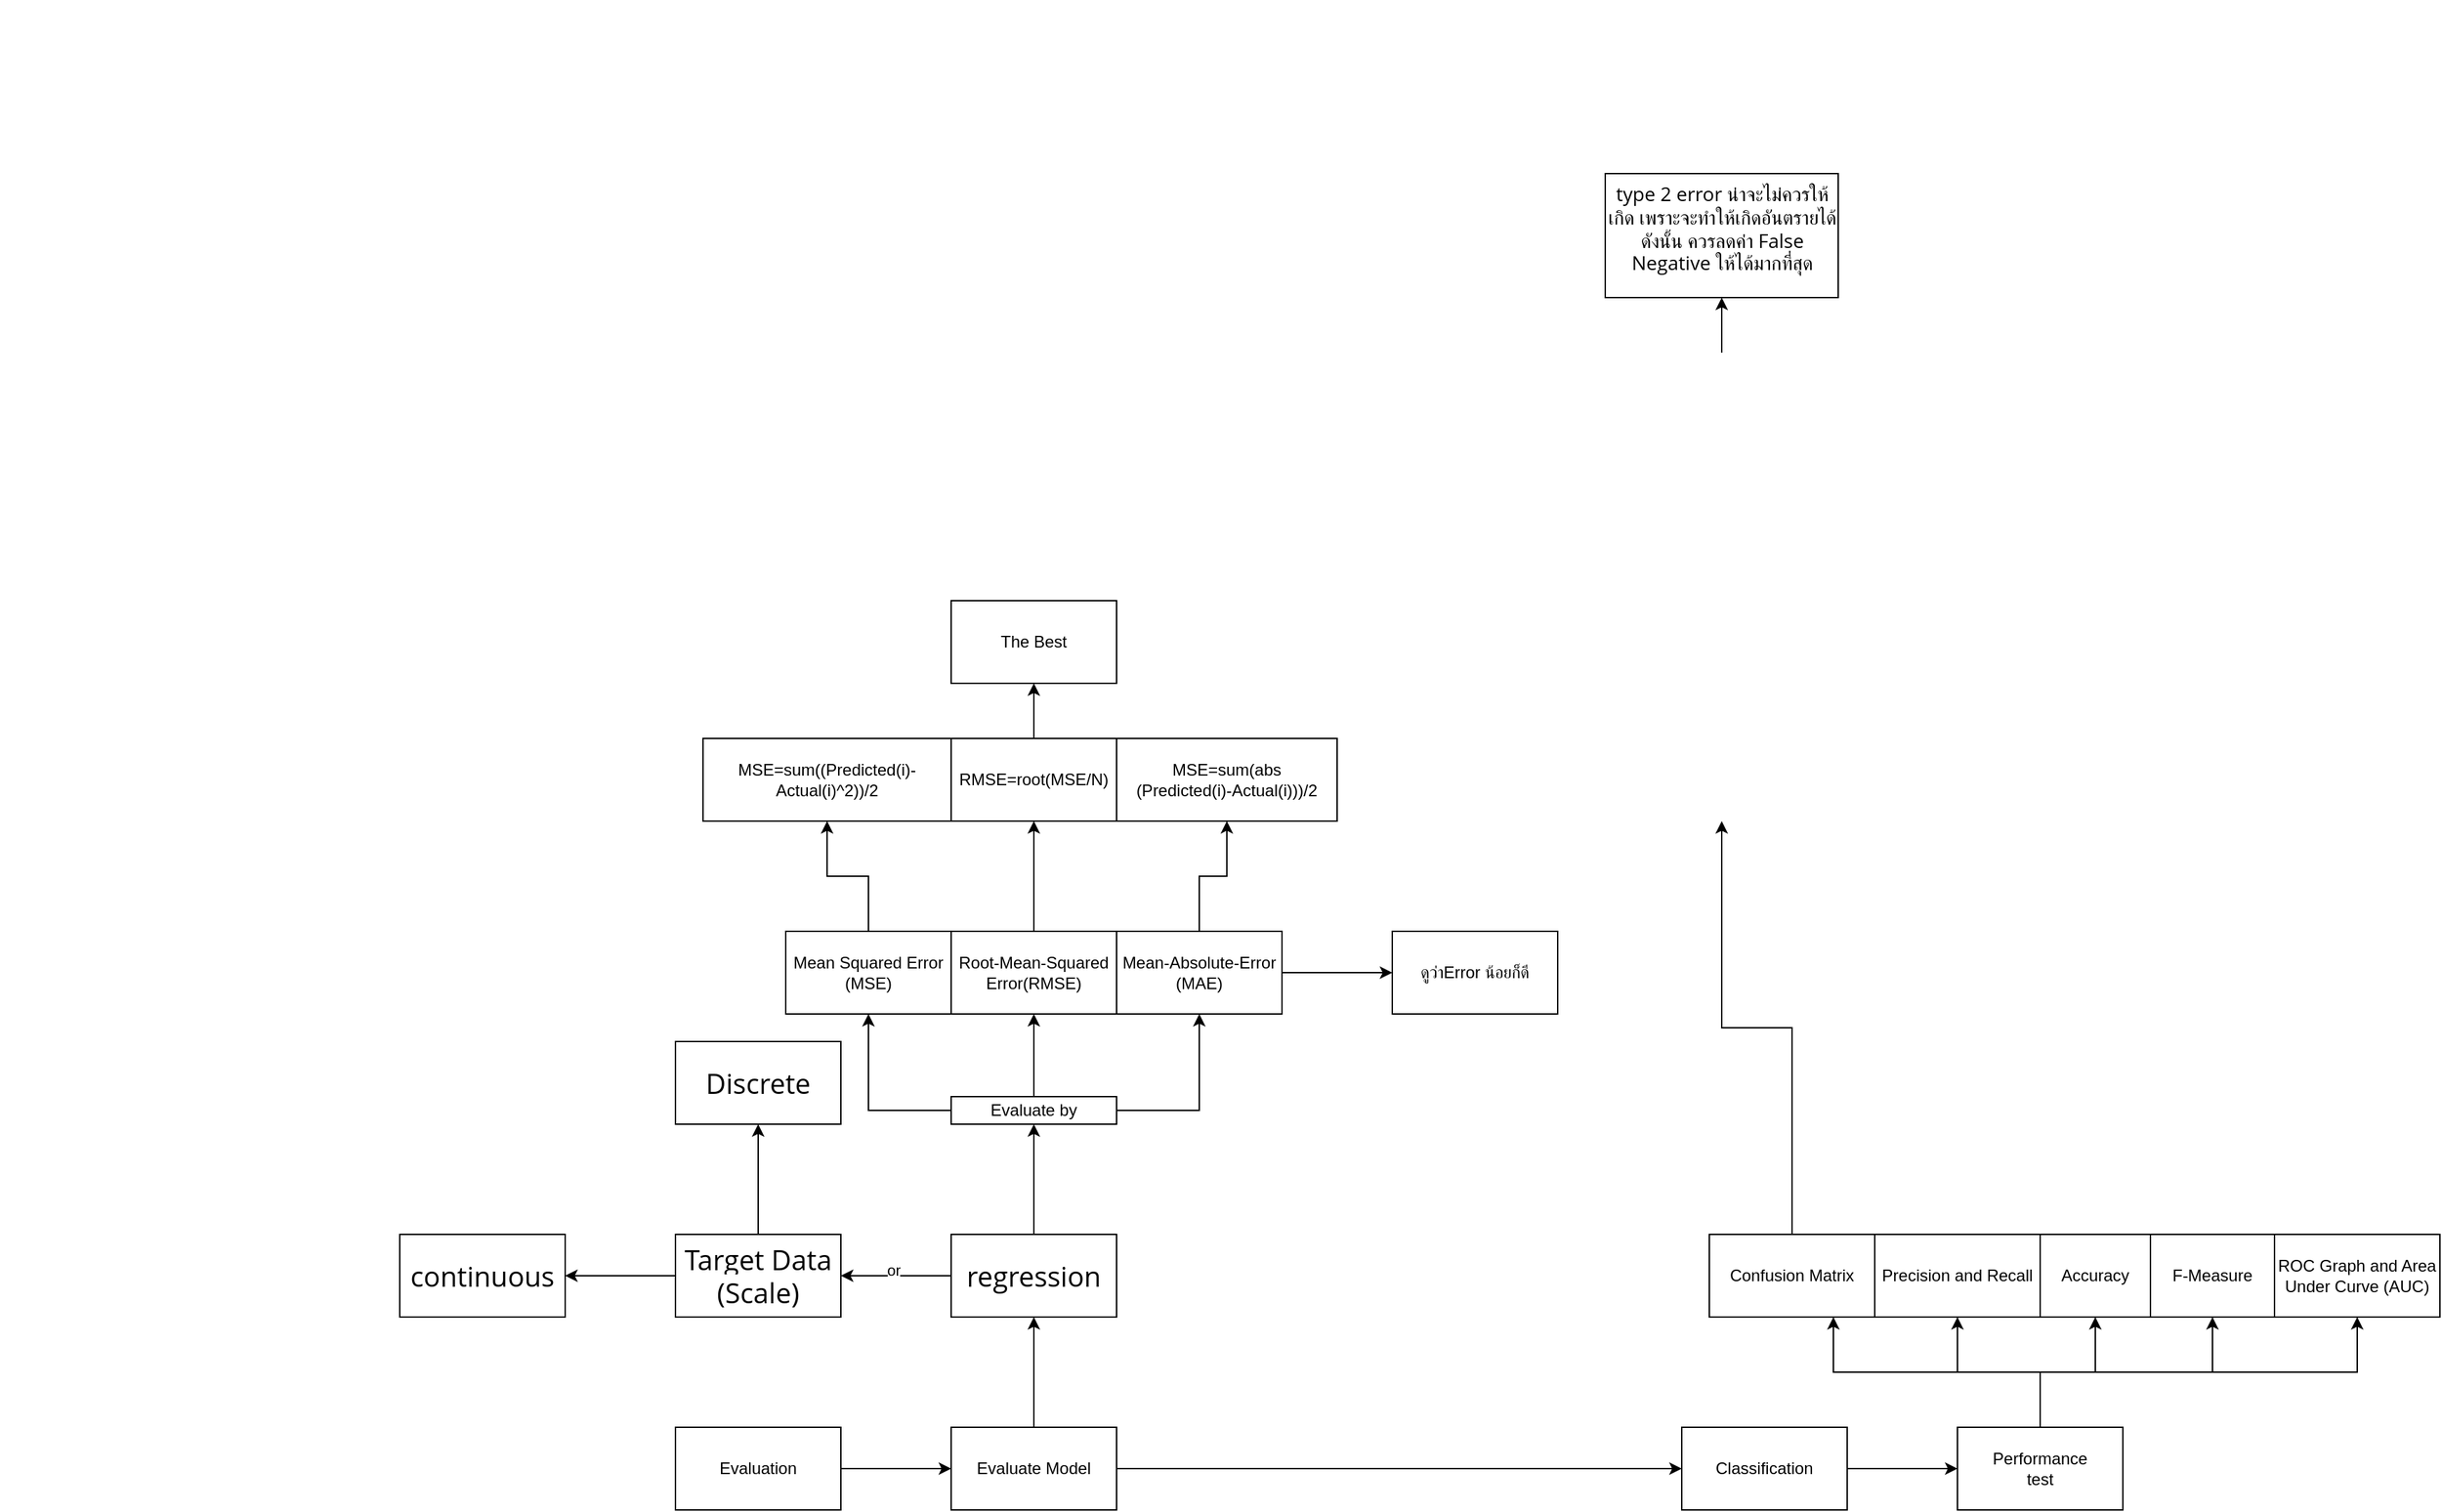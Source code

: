 <mxfile version="13.9.2" type="github">
  <diagram id="nVRE4qtoGnbXYCZguTm1" name="Page-1">
    <mxGraphModel dx="1209" dy="1533" grid="1" gridSize="10" guides="1" tooltips="1" connect="1" arrows="1" fold="1" page="1" pageScale="1" pageWidth="850" pageHeight="1100" math="0" shadow="0">
      <root>
        <mxCell id="0" />
        <mxCell id="1" parent="0" />
        <mxCell id="Xe7Uf4blqbQHqZ1EeerC-4" value="" style="edgeStyle=orthogonalEdgeStyle;rounded=0;orthogonalLoop=1;jettySize=auto;html=1;" edge="1" parent="1" source="Xe7Uf4blqbQHqZ1EeerC-1" target="Xe7Uf4blqbQHqZ1EeerC-3">
          <mxGeometry relative="1" as="geometry" />
        </mxCell>
        <mxCell id="Xe7Uf4blqbQHqZ1EeerC-1" value="Evaluation" style="rounded=0;whiteSpace=wrap;html=1;" vertex="1" parent="1">
          <mxGeometry x="240" y="260" width="120" height="60" as="geometry" />
        </mxCell>
        <mxCell id="Xe7Uf4blqbQHqZ1EeerC-2" value="" style="shape=image;verticalLabelPosition=bottom;labelBackgroundColor=#ffffff;verticalAlign=top;aspect=fixed;imageAspect=0;image=http://www.ninenox.com/wp-content/uploads/2020/09/machine-learning-hype-or-hit-25-638.jpg;" vertex="1" parent="1">
          <mxGeometry x="-250" y="-170" width="470" height="264.83" as="geometry" />
        </mxCell>
        <mxCell id="Xe7Uf4blqbQHqZ1EeerC-6" value="" style="edgeStyle=orthogonalEdgeStyle;rounded=0;orthogonalLoop=1;jettySize=auto;html=1;" edge="1" parent="1" source="Xe7Uf4blqbQHqZ1EeerC-3" target="Xe7Uf4blqbQHqZ1EeerC-5">
          <mxGeometry relative="1" as="geometry" />
        </mxCell>
        <mxCell id="Xe7Uf4blqbQHqZ1EeerC-35" value="" style="edgeStyle=orthogonalEdgeStyle;rounded=0;orthogonalLoop=1;jettySize=auto;html=1;" edge="1" parent="1" source="Xe7Uf4blqbQHqZ1EeerC-3" target="Xe7Uf4blqbQHqZ1EeerC-34">
          <mxGeometry relative="1" as="geometry" />
        </mxCell>
        <mxCell id="Xe7Uf4blqbQHqZ1EeerC-3" value="Evaluate Model" style="rounded=0;whiteSpace=wrap;html=1;" vertex="1" parent="1">
          <mxGeometry x="440" y="260" width="120" height="60" as="geometry" />
        </mxCell>
        <mxCell id="Xe7Uf4blqbQHqZ1EeerC-8" value="" style="edgeStyle=orthogonalEdgeStyle;rounded=0;orthogonalLoop=1;jettySize=auto;html=1;" edge="1" parent="1" source="Xe7Uf4blqbQHqZ1EeerC-5" target="Xe7Uf4blqbQHqZ1EeerC-7">
          <mxGeometry relative="1" as="geometry" />
        </mxCell>
        <mxCell id="Xe7Uf4blqbQHqZ1EeerC-9" value="or" style="edgeLabel;html=1;align=center;verticalAlign=middle;resizable=0;points=[];" vertex="1" connectable="0" parent="Xe7Uf4blqbQHqZ1EeerC-8">
          <mxGeometry x="0.05" y="-4" relative="1" as="geometry">
            <mxPoint as="offset" />
          </mxGeometry>
        </mxCell>
        <mxCell id="Xe7Uf4blqbQHqZ1EeerC-15" value="" style="edgeStyle=orthogonalEdgeStyle;rounded=0;orthogonalLoop=1;jettySize=auto;html=1;" edge="1" parent="1" source="Xe7Uf4blqbQHqZ1EeerC-5" target="Xe7Uf4blqbQHqZ1EeerC-14">
          <mxGeometry relative="1" as="geometry" />
        </mxCell>
        <mxCell id="Xe7Uf4blqbQHqZ1EeerC-5" value="&lt;span style=&quot;font-family: &amp;#34;open sans&amp;#34; , sans-serif ; font-size: 20px ; text-align: left ; background-color: rgb(255 , 255 , 255)&quot;&gt;regression&lt;/span&gt;" style="rounded=0;whiteSpace=wrap;html=1;" vertex="1" parent="1">
          <mxGeometry x="440" y="120" width="120" height="60" as="geometry" />
        </mxCell>
        <mxCell id="Xe7Uf4blqbQHqZ1EeerC-11" value="" style="edgeStyle=orthogonalEdgeStyle;rounded=0;orthogonalLoop=1;jettySize=auto;html=1;" edge="1" parent="1" source="Xe7Uf4blqbQHqZ1EeerC-7" target="Xe7Uf4blqbQHqZ1EeerC-10">
          <mxGeometry relative="1" as="geometry" />
        </mxCell>
        <mxCell id="Xe7Uf4blqbQHqZ1EeerC-13" value="" style="edgeStyle=orthogonalEdgeStyle;rounded=0;orthogonalLoop=1;jettySize=auto;html=1;" edge="1" parent="1" source="Xe7Uf4blqbQHqZ1EeerC-7" target="Xe7Uf4blqbQHqZ1EeerC-12">
          <mxGeometry relative="1" as="geometry" />
        </mxCell>
        <mxCell id="Xe7Uf4blqbQHqZ1EeerC-7" value="&lt;span style=&quot;font-family: &amp;#34;open sans&amp;#34; , sans-serif ; font-size: 20px ; text-align: left ; background-color: rgb(255 , 255 , 255)&quot;&gt;Target Data&lt;br&gt;(Scale)&lt;br&gt;&lt;/span&gt;" style="rounded=0;whiteSpace=wrap;html=1;" vertex="1" parent="1">
          <mxGeometry x="240" y="120" width="120" height="60" as="geometry" />
        </mxCell>
        <mxCell id="Xe7Uf4blqbQHqZ1EeerC-10" value="&lt;span style=&quot;font-family: &amp;#34;open sans&amp;#34; , sans-serif ; font-size: 20px ; text-align: left ; background-color: rgb(255 , 255 , 255)&quot;&gt;Discrete&lt;br&gt;&lt;/span&gt;" style="rounded=0;whiteSpace=wrap;html=1;" vertex="1" parent="1">
          <mxGeometry x="240" y="-20" width="120" height="60" as="geometry" />
        </mxCell>
        <mxCell id="Xe7Uf4blqbQHqZ1EeerC-12" value="&lt;span style=&quot;font-family: &amp;#34;open sans&amp;#34; , sans-serif ; font-size: 20px ; text-align: left ; background-color: rgb(255 , 255 , 255)&quot;&gt;continuous&lt;br&gt;&lt;/span&gt;" style="rounded=0;whiteSpace=wrap;html=1;" vertex="1" parent="1">
          <mxGeometry x="40" y="120" width="120" height="60" as="geometry" />
        </mxCell>
        <mxCell id="Xe7Uf4blqbQHqZ1EeerC-20" value="" style="edgeStyle=orthogonalEdgeStyle;rounded=0;orthogonalLoop=1;jettySize=auto;html=1;exitX=0;exitY=0.5;exitDx=0;exitDy=0;" edge="1" parent="1" source="Xe7Uf4blqbQHqZ1EeerC-14" target="Xe7Uf4blqbQHqZ1EeerC-18">
          <mxGeometry relative="1" as="geometry" />
        </mxCell>
        <mxCell id="Xe7Uf4blqbQHqZ1EeerC-25" value="" style="edgeStyle=orthogonalEdgeStyle;rounded=0;orthogonalLoop=1;jettySize=auto;html=1;" edge="1" parent="1" source="Xe7Uf4blqbQHqZ1EeerC-14" target="Xe7Uf4blqbQHqZ1EeerC-24">
          <mxGeometry relative="1" as="geometry" />
        </mxCell>
        <mxCell id="Xe7Uf4blqbQHqZ1EeerC-27" value="" style="edgeStyle=orthogonalEdgeStyle;rounded=0;orthogonalLoop=1;jettySize=auto;html=1;" edge="1" parent="1" source="Xe7Uf4blqbQHqZ1EeerC-14" target="Xe7Uf4blqbQHqZ1EeerC-26">
          <mxGeometry relative="1" as="geometry">
            <Array as="points">
              <mxPoint x="620" y="30" />
            </Array>
          </mxGeometry>
        </mxCell>
        <mxCell id="Xe7Uf4blqbQHqZ1EeerC-14" value="Evaluate by" style="rounded=0;whiteSpace=wrap;html=1;" vertex="1" parent="1">
          <mxGeometry x="440" y="20" width="120" height="20" as="geometry" />
        </mxCell>
        <mxCell id="Xe7Uf4blqbQHqZ1EeerC-31" value="" style="edgeStyle=orthogonalEdgeStyle;rounded=0;orthogonalLoop=1;jettySize=auto;html=1;" edge="1" parent="1" source="Xe7Uf4blqbQHqZ1EeerC-18" target="Xe7Uf4blqbQHqZ1EeerC-30">
          <mxGeometry relative="1" as="geometry" />
        </mxCell>
        <mxCell id="Xe7Uf4blqbQHqZ1EeerC-18" value="Mean Squared Error&lt;br&gt;(MSE)" style="whiteSpace=wrap;html=1;rounded=0;" vertex="1" parent="1">
          <mxGeometry x="320" y="-100" width="120" height="60" as="geometry" />
        </mxCell>
        <mxCell id="Xe7Uf4blqbQHqZ1EeerC-29" value="" style="edgeStyle=orthogonalEdgeStyle;rounded=0;orthogonalLoop=1;jettySize=auto;html=1;" edge="1" parent="1" source="Xe7Uf4blqbQHqZ1EeerC-24" target="Xe7Uf4blqbQHqZ1EeerC-28">
          <mxGeometry relative="1" as="geometry" />
        </mxCell>
        <mxCell id="Xe7Uf4blqbQHqZ1EeerC-24" value="Root-Mean-Squared Error(RMSE)" style="whiteSpace=wrap;html=1;rounded=0;" vertex="1" parent="1">
          <mxGeometry x="440" y="-100" width="120" height="60" as="geometry" />
        </mxCell>
        <mxCell id="Xe7Uf4blqbQHqZ1EeerC-33" value="" style="edgeStyle=orthogonalEdgeStyle;rounded=0;orthogonalLoop=1;jettySize=auto;html=1;" edge="1" parent="1" source="Xe7Uf4blqbQHqZ1EeerC-26" target="Xe7Uf4blqbQHqZ1EeerC-32">
          <mxGeometry relative="1" as="geometry" />
        </mxCell>
        <mxCell id="Xe7Uf4blqbQHqZ1EeerC-51" value="" style="edgeStyle=orthogonalEdgeStyle;rounded=0;orthogonalLoop=1;jettySize=auto;html=1;" edge="1" parent="1" source="Xe7Uf4blqbQHqZ1EeerC-26" target="Xe7Uf4blqbQHqZ1EeerC-50">
          <mxGeometry relative="1" as="geometry" />
        </mxCell>
        <mxCell id="Xe7Uf4blqbQHqZ1EeerC-26" value="Mean-Absolute-Error&lt;br&gt;(MAE)" style="whiteSpace=wrap;html=1;rounded=0;" vertex="1" parent="1">
          <mxGeometry x="560" y="-100" width="120" height="60" as="geometry" />
        </mxCell>
        <mxCell id="Xe7Uf4blqbQHqZ1EeerC-49" value="" style="edgeStyle=orthogonalEdgeStyle;rounded=0;orthogonalLoop=1;jettySize=auto;html=1;" edge="1" parent="1" source="Xe7Uf4blqbQHqZ1EeerC-28" target="Xe7Uf4blqbQHqZ1EeerC-48">
          <mxGeometry relative="1" as="geometry" />
        </mxCell>
        <mxCell id="Xe7Uf4blqbQHqZ1EeerC-28" value="RMSE=root(MSE/N)" style="whiteSpace=wrap;html=1;rounded=0;" vertex="1" parent="1">
          <mxGeometry x="440" y="-240" width="120" height="60" as="geometry" />
        </mxCell>
        <mxCell id="Xe7Uf4blqbQHqZ1EeerC-30" value="MSE=sum((Predicted(i)-Actual(i)^2))/2" style="whiteSpace=wrap;html=1;rounded=0;" vertex="1" parent="1">
          <mxGeometry x="260" y="-240" width="180" height="60" as="geometry" />
        </mxCell>
        <mxCell id="Xe7Uf4blqbQHqZ1EeerC-32" value="MSE=sum(abs&lt;br&gt;(Predicted(i)-Actual(i)))/2" style="whiteSpace=wrap;html=1;rounded=0;" vertex="1" parent="1">
          <mxGeometry x="560" y="-240" width="160" height="60" as="geometry" />
        </mxCell>
        <mxCell id="Xe7Uf4blqbQHqZ1EeerC-37" value="" style="edgeStyle=orthogonalEdgeStyle;rounded=0;orthogonalLoop=1;jettySize=auto;html=1;" edge="1" parent="1" source="Xe7Uf4blqbQHqZ1EeerC-34" target="Xe7Uf4blqbQHqZ1EeerC-36">
          <mxGeometry relative="1" as="geometry" />
        </mxCell>
        <mxCell id="Xe7Uf4blqbQHqZ1EeerC-34" value="Classification" style="rounded=0;whiteSpace=wrap;html=1;" vertex="1" parent="1">
          <mxGeometry x="970" y="260" width="120" height="60" as="geometry" />
        </mxCell>
        <mxCell id="Xe7Uf4blqbQHqZ1EeerC-39" value="" style="edgeStyle=orthogonalEdgeStyle;rounded=0;orthogonalLoop=1;jettySize=auto;html=1;" edge="1" parent="1" source="Xe7Uf4blqbQHqZ1EeerC-36" target="Xe7Uf4blqbQHqZ1EeerC-38">
          <mxGeometry relative="1" as="geometry">
            <Array as="points">
              <mxPoint x="1230" y="220" />
              <mxPoint x="1080" y="220" />
            </Array>
          </mxGeometry>
        </mxCell>
        <mxCell id="Xe7Uf4blqbQHqZ1EeerC-41" value="" style="edgeStyle=orthogonalEdgeStyle;rounded=0;orthogonalLoop=1;jettySize=auto;html=1;" edge="1" parent="1" source="Xe7Uf4blqbQHqZ1EeerC-36" target="Xe7Uf4blqbQHqZ1EeerC-40">
          <mxGeometry relative="1" as="geometry" />
        </mxCell>
        <mxCell id="Xe7Uf4blqbQHqZ1EeerC-43" value="" style="edgeStyle=orthogonalEdgeStyle;rounded=0;orthogonalLoop=1;jettySize=auto;html=1;" edge="1" parent="1" source="Xe7Uf4blqbQHqZ1EeerC-36" target="Xe7Uf4blqbQHqZ1EeerC-42">
          <mxGeometry relative="1" as="geometry" />
        </mxCell>
        <mxCell id="Xe7Uf4blqbQHqZ1EeerC-45" value="" style="edgeStyle=orthogonalEdgeStyle;rounded=0;orthogonalLoop=1;jettySize=auto;html=1;entryX=0.5;entryY=1;entryDx=0;entryDy=0;" edge="1" parent="1" source="Xe7Uf4blqbQHqZ1EeerC-36" target="Xe7Uf4blqbQHqZ1EeerC-44">
          <mxGeometry relative="1" as="geometry">
            <Array as="points">
              <mxPoint x="1230" y="220" />
              <mxPoint x="1355" y="220" />
            </Array>
          </mxGeometry>
        </mxCell>
        <mxCell id="Xe7Uf4blqbQHqZ1EeerC-47" value="" style="edgeStyle=orthogonalEdgeStyle;rounded=0;orthogonalLoop=1;jettySize=auto;html=1;" edge="1" parent="1" source="Xe7Uf4blqbQHqZ1EeerC-36" target="Xe7Uf4blqbQHqZ1EeerC-46">
          <mxGeometry relative="1" as="geometry">
            <Array as="points">
              <mxPoint x="1230" y="220" />
              <mxPoint x="1460" y="220" />
            </Array>
          </mxGeometry>
        </mxCell>
        <mxCell id="Xe7Uf4blqbQHqZ1EeerC-36" value="Performance&lt;br&gt;test" style="rounded=0;whiteSpace=wrap;html=1;" vertex="1" parent="1">
          <mxGeometry x="1170" y="260" width="120" height="60" as="geometry" />
        </mxCell>
        <mxCell id="Xe7Uf4blqbQHqZ1EeerC-53" style="edgeStyle=orthogonalEdgeStyle;rounded=0;orthogonalLoop=1;jettySize=auto;html=1;" edge="1" parent="1" source="Xe7Uf4blqbQHqZ1EeerC-38" target="Xe7Uf4blqbQHqZ1EeerC-52">
          <mxGeometry relative="1" as="geometry" />
        </mxCell>
        <mxCell id="Xe7Uf4blqbQHqZ1EeerC-38" value="Confusion Matrix" style="rounded=0;whiteSpace=wrap;html=1;" vertex="1" parent="1">
          <mxGeometry x="990" y="120" width="120" height="60" as="geometry" />
        </mxCell>
        <mxCell id="Xe7Uf4blqbQHqZ1EeerC-40" value="Precision and Recall" style="rounded=0;whiteSpace=wrap;html=1;" vertex="1" parent="1">
          <mxGeometry x="1110" y="120" width="120" height="60" as="geometry" />
        </mxCell>
        <mxCell id="Xe7Uf4blqbQHqZ1EeerC-42" value="Accuracy" style="rounded=0;whiteSpace=wrap;html=1;" vertex="1" parent="1">
          <mxGeometry x="1230" y="120" width="80" height="60" as="geometry" />
        </mxCell>
        <mxCell id="Xe7Uf4blqbQHqZ1EeerC-44" value="F-Measure" style="rounded=0;whiteSpace=wrap;html=1;" vertex="1" parent="1">
          <mxGeometry x="1310" y="120" width="90" height="60" as="geometry" />
        </mxCell>
        <mxCell id="Xe7Uf4blqbQHqZ1EeerC-46" value="ROC Graph and Area Under Curve (AUC)" style="rounded=0;whiteSpace=wrap;html=1;" vertex="1" parent="1">
          <mxGeometry x="1400" y="120" width="120" height="60" as="geometry" />
        </mxCell>
        <mxCell id="Xe7Uf4blqbQHqZ1EeerC-48" value="The Best" style="whiteSpace=wrap;html=1;rounded=0;" vertex="1" parent="1">
          <mxGeometry x="440" y="-340" width="120" height="60" as="geometry" />
        </mxCell>
        <mxCell id="Xe7Uf4blqbQHqZ1EeerC-50" value="ดูว่าError น้อยก็ดี" style="whiteSpace=wrap;html=1;rounded=0;" vertex="1" parent="1">
          <mxGeometry x="760" y="-100" width="120" height="60" as="geometry" />
        </mxCell>
        <mxCell id="Xe7Uf4blqbQHqZ1EeerC-57" value="" style="edgeStyle=orthogonalEdgeStyle;rounded=0;orthogonalLoop=1;jettySize=auto;html=1;" edge="1" parent="1" source="Xe7Uf4blqbQHqZ1EeerC-52" target="Xe7Uf4blqbQHqZ1EeerC-56">
          <mxGeometry relative="1" as="geometry" />
        </mxCell>
        <mxCell id="Xe7Uf4blqbQHqZ1EeerC-52" value="" style="shape=image;verticalLabelPosition=bottom;labelBackgroundColor=#ffffff;verticalAlign=top;aspect=fixed;imageAspect=0;image=https://i1.wp.com/www.ninenox.com/wp-content/uploads/2020/09/type12-1.png?resize=462%2C340&amp;ssl=1;" vertex="1" parent="1">
          <mxGeometry x="768" y="-520" width="462" height="340" as="geometry" />
        </mxCell>
        <mxCell id="Xe7Uf4blqbQHqZ1EeerC-56" value="&lt;span style=&quot;font-family: &amp;#34;open sans&amp;#34; , sans-serif ; text-align: left&quot;&gt;&lt;font style=&quot;font-size: 14px&quot;&gt;type 2 error น่าจะไม่ควรให้เกิด เพราะจะทำให้เกิดอันตรายได้ ดังนั้น ควรลดค่า False Negative ให้ได้มากที่สุด&lt;/font&gt;&lt;/span&gt;" style="whiteSpace=wrap;html=1;verticalAlign=top;labelBackgroundColor=#ffffff;" vertex="1" parent="1">
          <mxGeometry x="914.5" y="-650" width="169" height="90" as="geometry" />
        </mxCell>
        <mxCell id="Xe7Uf4blqbQHqZ1EeerC-58" value="" style="shape=image;verticalLabelPosition=bottom;labelBackgroundColor=#ffffff;verticalAlign=top;aspect=fixed;imageAspect=0;image=https://i0.wp.com/www.ninenox.com/wp-content/uploads/2020/11/ROC-in-one-picture-2.png?resize=710%2C349&amp;ssl=1;" vertex="1" parent="1">
          <mxGeometry x="800" y="-776" width="520" height="256" as="geometry" />
        </mxCell>
      </root>
    </mxGraphModel>
  </diagram>
</mxfile>
